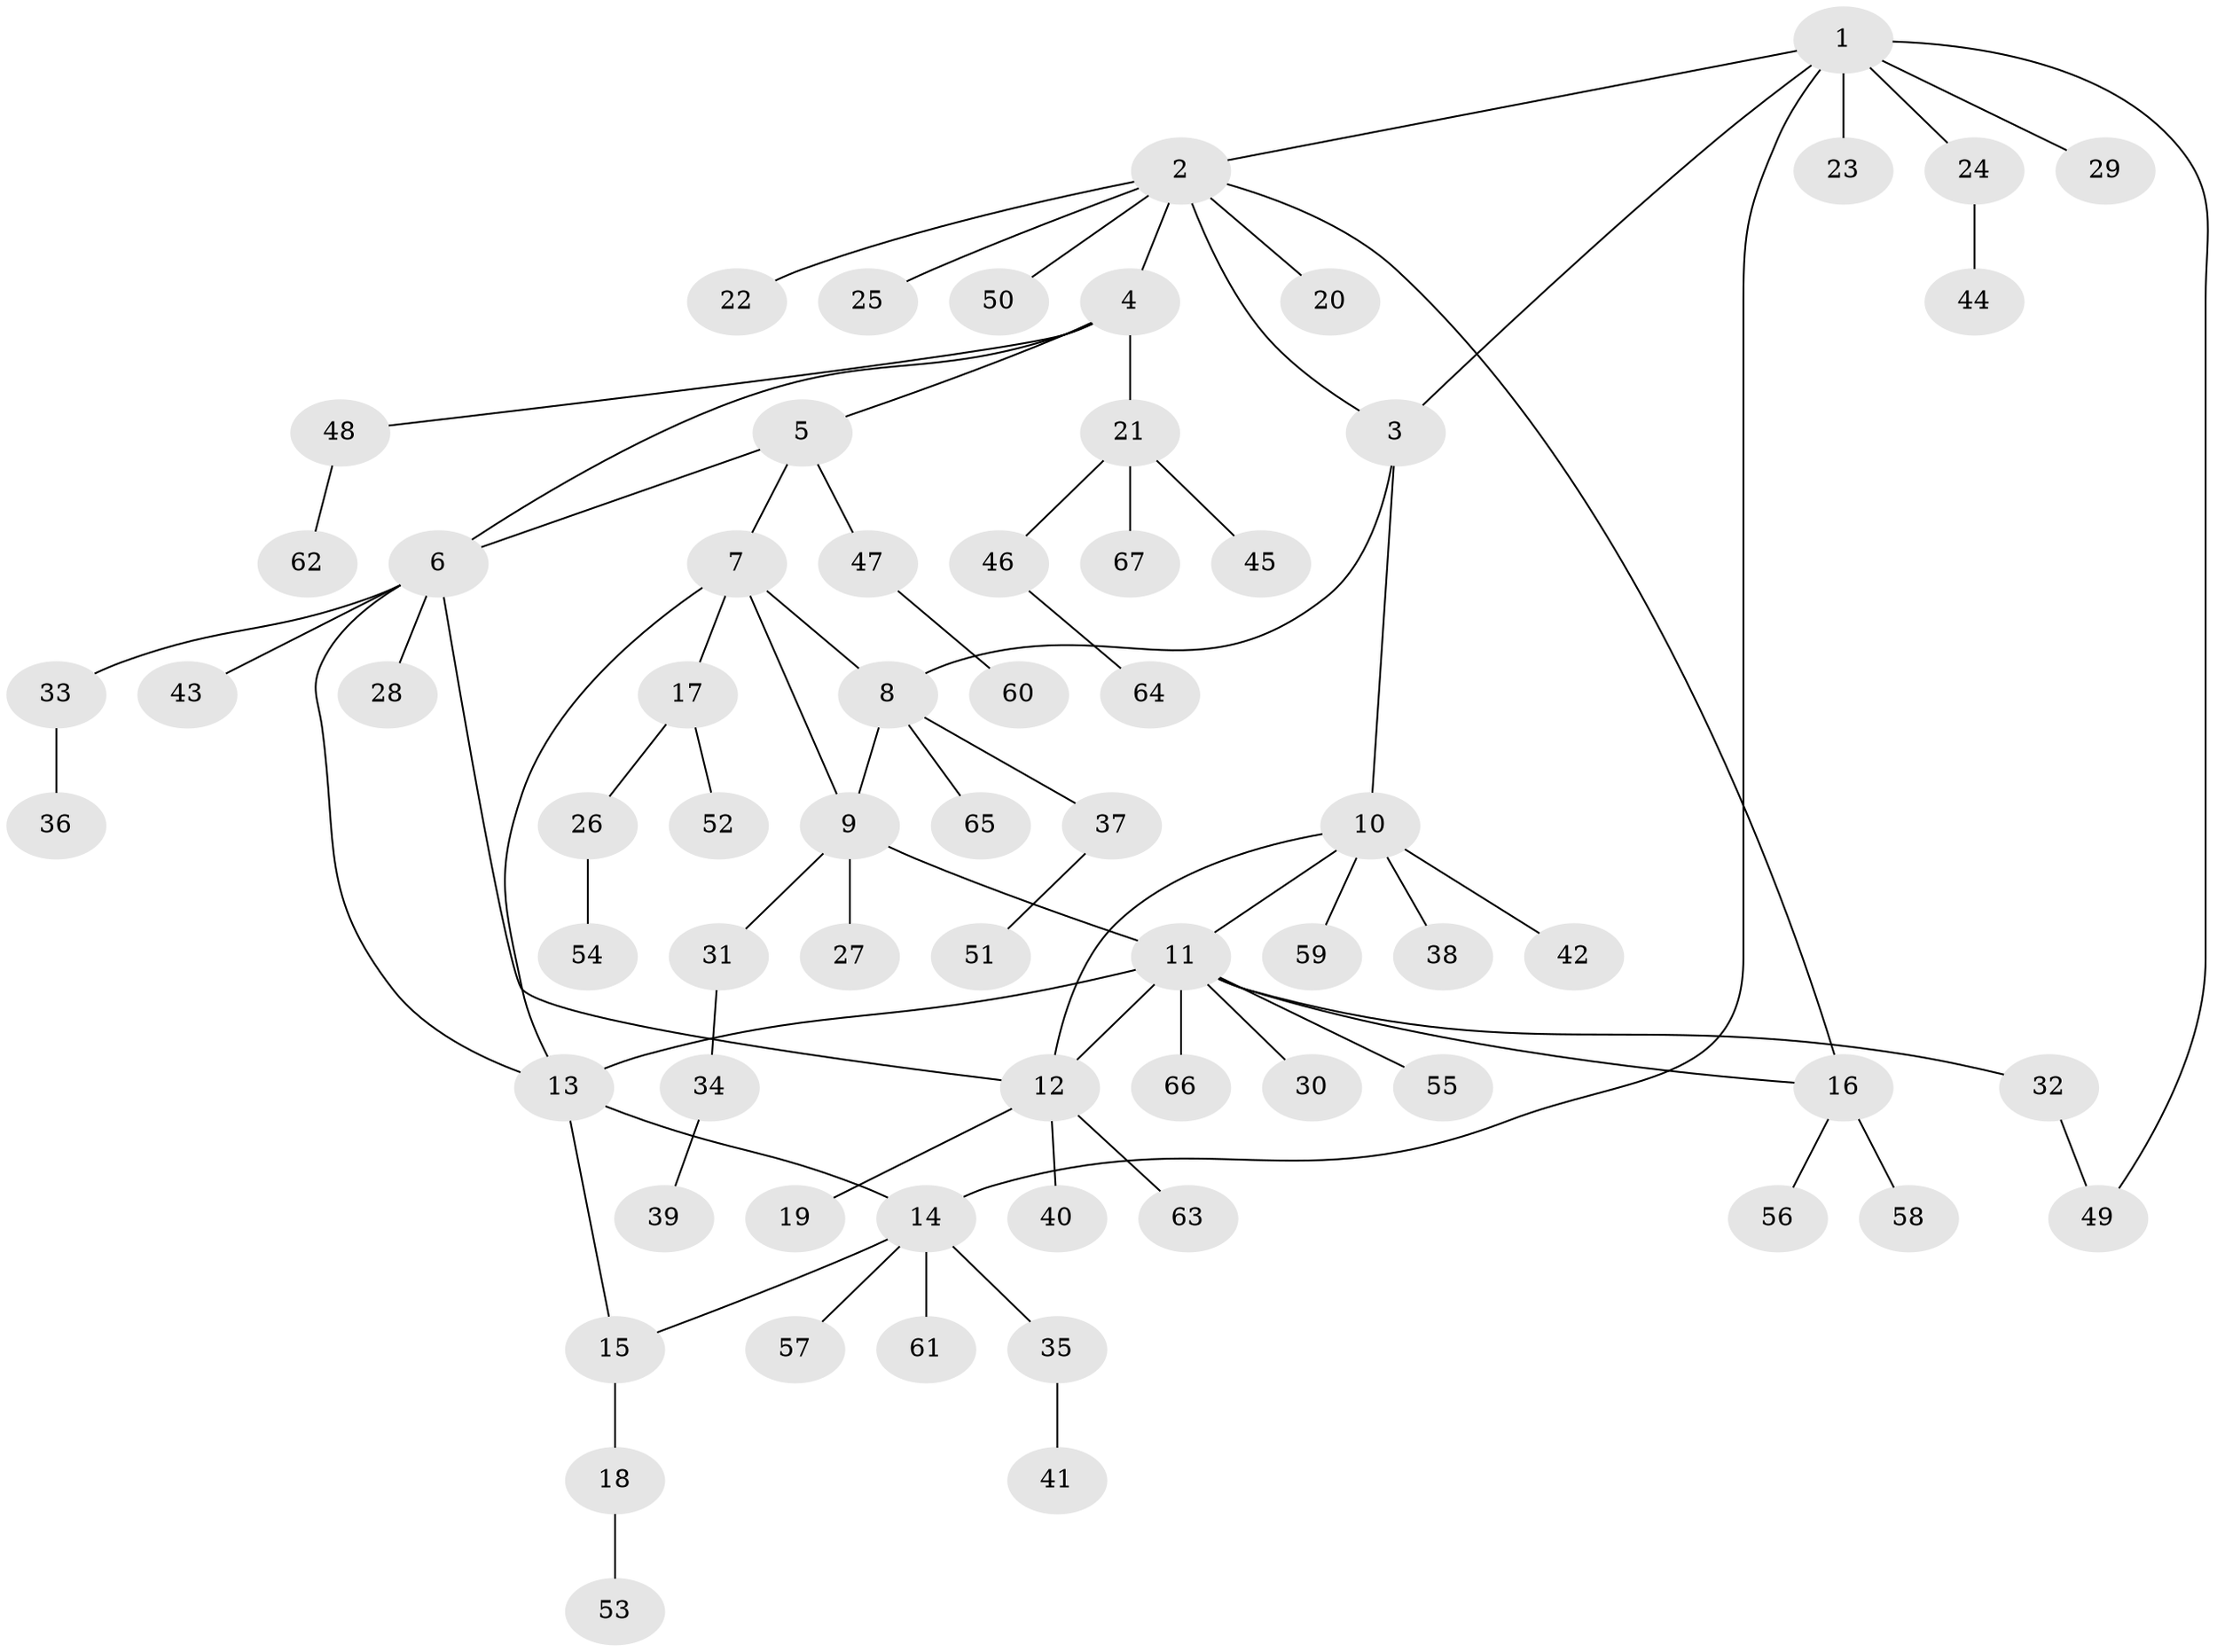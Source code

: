 // Generated by graph-tools (version 1.1) at 2025/50/03/09/25 03:50:31]
// undirected, 67 vertices, 79 edges
graph export_dot {
graph [start="1"]
  node [color=gray90,style=filled];
  1;
  2;
  3;
  4;
  5;
  6;
  7;
  8;
  9;
  10;
  11;
  12;
  13;
  14;
  15;
  16;
  17;
  18;
  19;
  20;
  21;
  22;
  23;
  24;
  25;
  26;
  27;
  28;
  29;
  30;
  31;
  32;
  33;
  34;
  35;
  36;
  37;
  38;
  39;
  40;
  41;
  42;
  43;
  44;
  45;
  46;
  47;
  48;
  49;
  50;
  51;
  52;
  53;
  54;
  55;
  56;
  57;
  58;
  59;
  60;
  61;
  62;
  63;
  64;
  65;
  66;
  67;
  1 -- 2;
  1 -- 3;
  1 -- 14;
  1 -- 23;
  1 -- 24;
  1 -- 29;
  1 -- 49;
  2 -- 3;
  2 -- 4;
  2 -- 16;
  2 -- 20;
  2 -- 22;
  2 -- 25;
  2 -- 50;
  3 -- 8;
  3 -- 10;
  4 -- 5;
  4 -- 6;
  4 -- 21;
  4 -- 48;
  5 -- 6;
  5 -- 7;
  5 -- 47;
  6 -- 12;
  6 -- 13;
  6 -- 28;
  6 -- 33;
  6 -- 43;
  7 -- 8;
  7 -- 9;
  7 -- 13;
  7 -- 17;
  8 -- 9;
  8 -- 37;
  8 -- 65;
  9 -- 11;
  9 -- 27;
  9 -- 31;
  10 -- 11;
  10 -- 12;
  10 -- 38;
  10 -- 42;
  10 -- 59;
  11 -- 12;
  11 -- 13;
  11 -- 16;
  11 -- 30;
  11 -- 32;
  11 -- 55;
  11 -- 66;
  12 -- 19;
  12 -- 40;
  12 -- 63;
  13 -- 14;
  13 -- 15;
  14 -- 15;
  14 -- 35;
  14 -- 57;
  14 -- 61;
  15 -- 18;
  16 -- 56;
  16 -- 58;
  17 -- 26;
  17 -- 52;
  18 -- 53;
  21 -- 45;
  21 -- 46;
  21 -- 67;
  24 -- 44;
  26 -- 54;
  31 -- 34;
  32 -- 49;
  33 -- 36;
  34 -- 39;
  35 -- 41;
  37 -- 51;
  46 -- 64;
  47 -- 60;
  48 -- 62;
}
